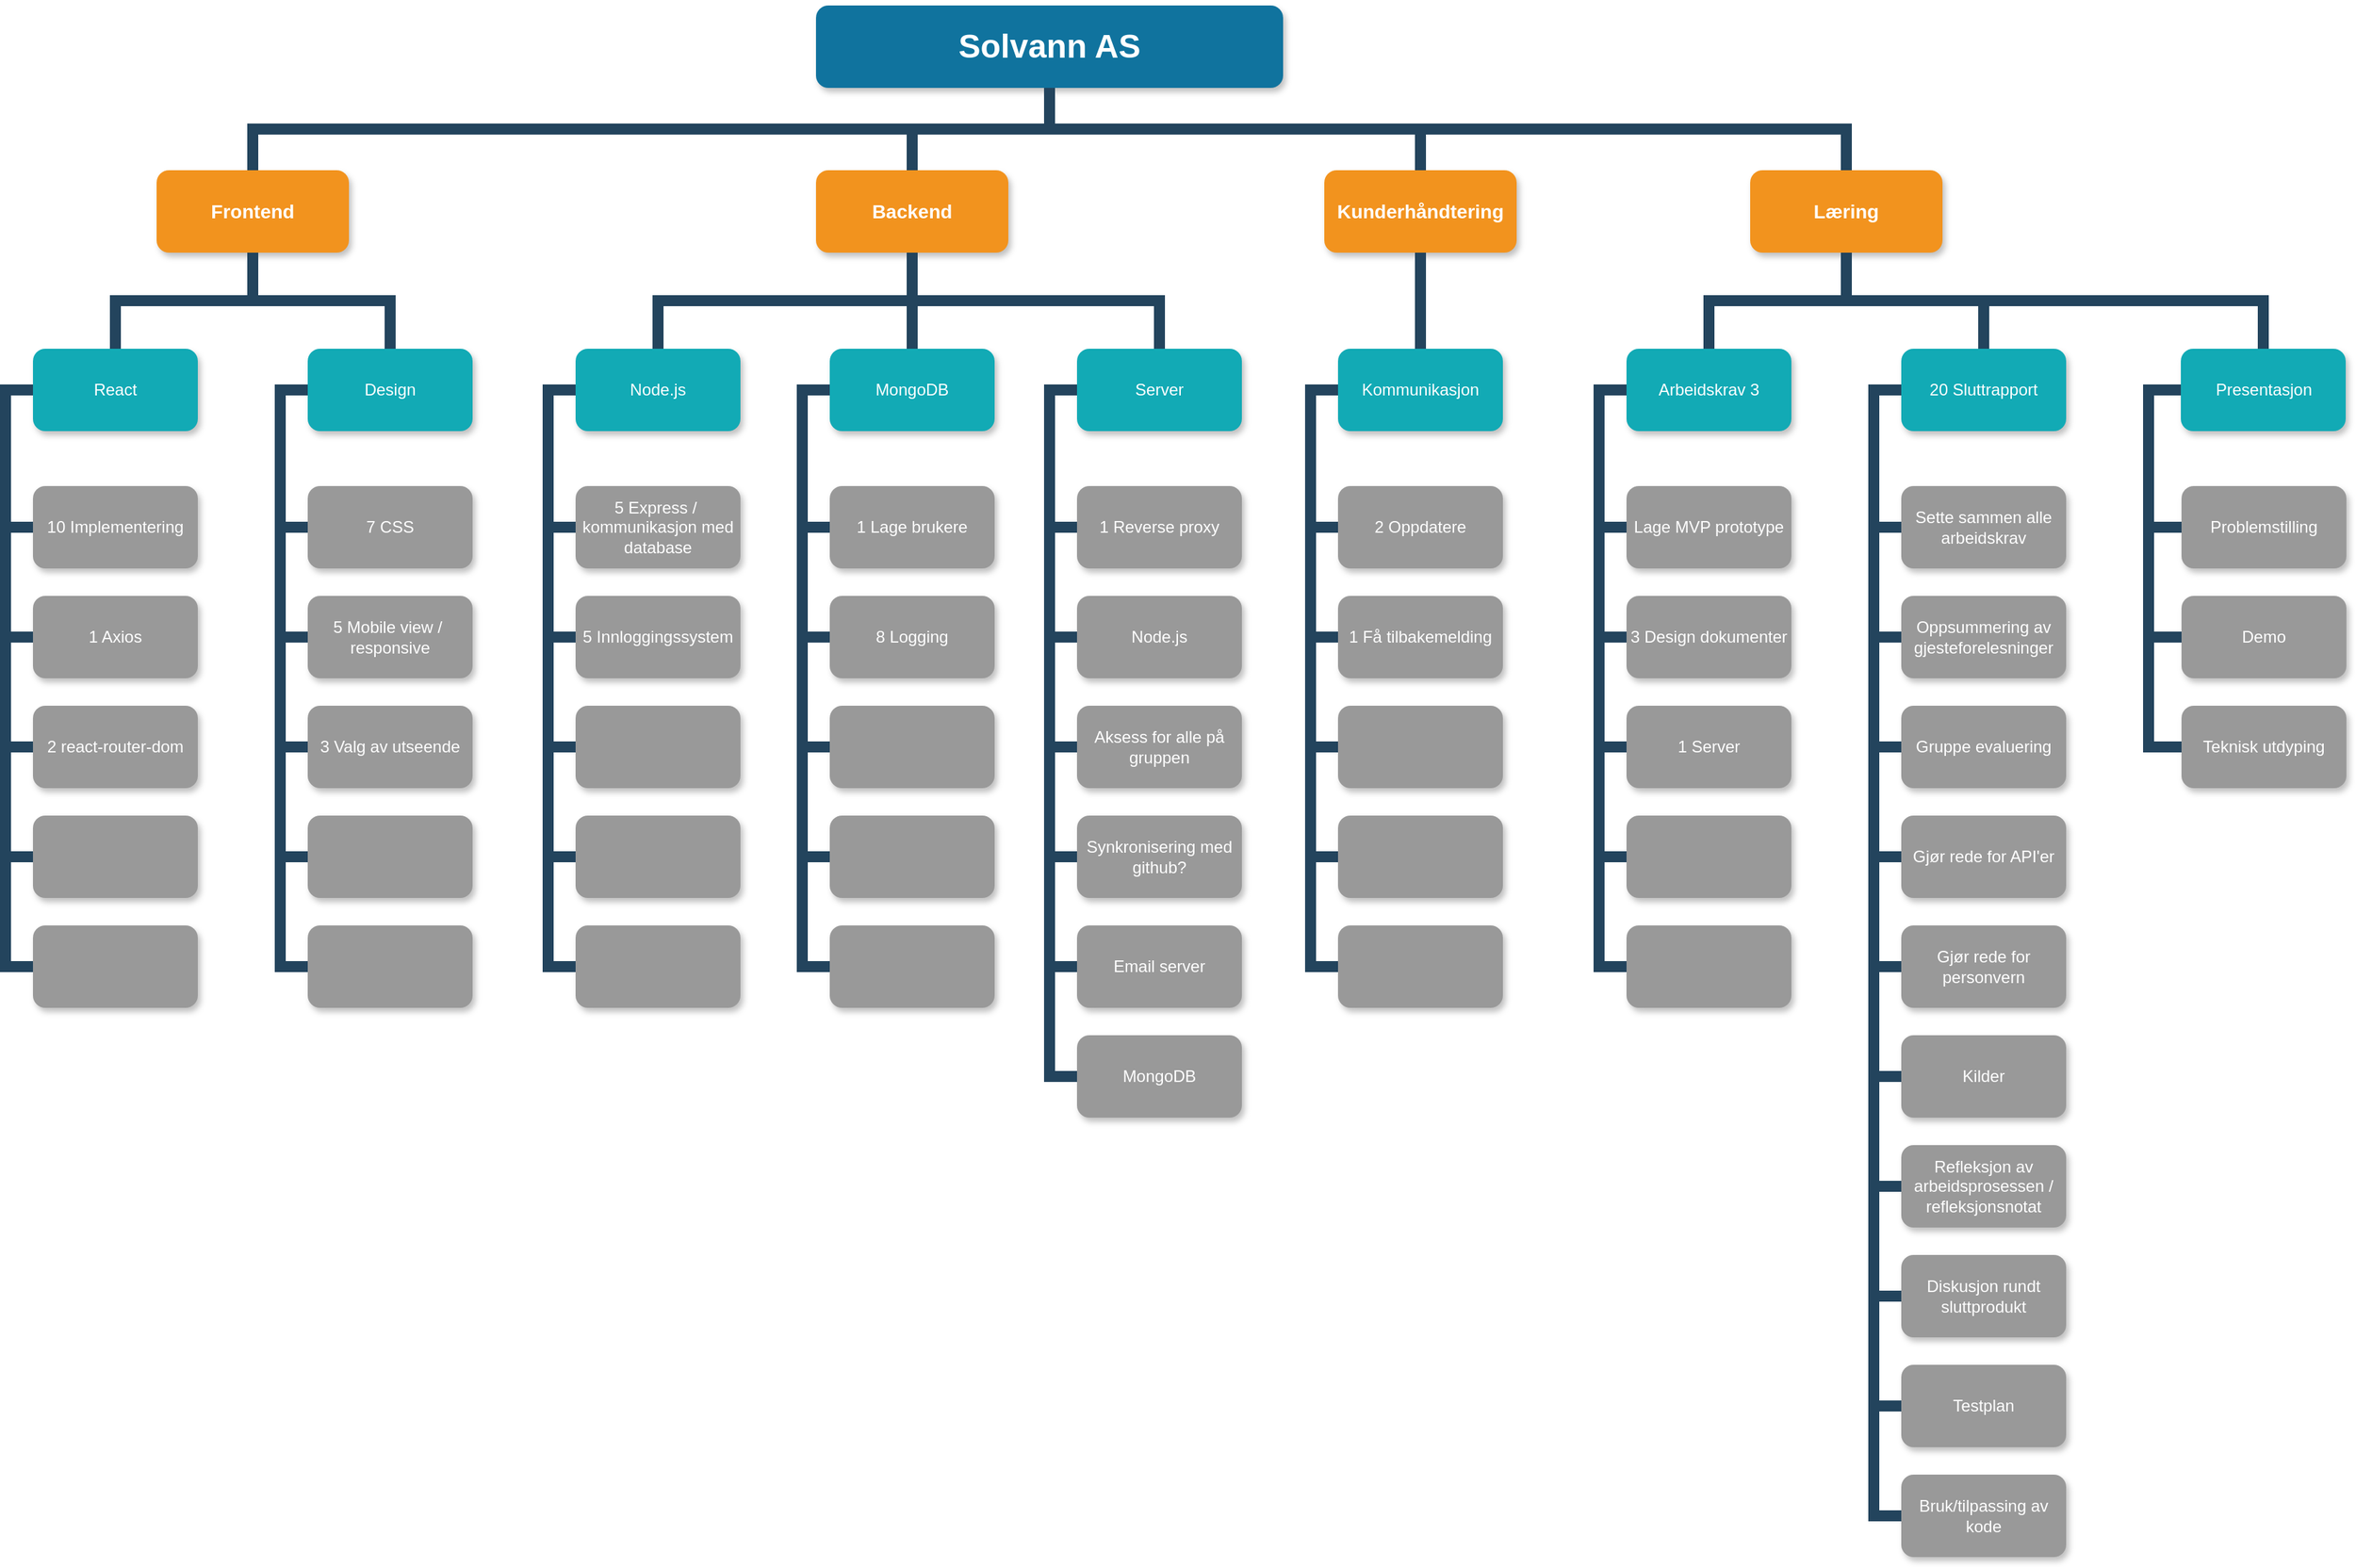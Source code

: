 <mxfile version="20.5.3" type="github">
  <diagram name="Page-1" id="64c3da0e-402f-94eb-ee01-a36477274f13">
    <mxGraphModel dx="1512" dy="817" grid="1" gridSize="10" guides="1" tooltips="1" connect="1" arrows="1" fold="1" page="1" pageScale="1" pageWidth="1169" pageHeight="826" background="none" math="0" shadow="0">
      <root>
        <mxCell id="0" />
        <mxCell id="1" parent="0" />
        <mxCell id="2" value="Solvann AS" style="whiteSpace=wrap;rounded=1;shadow=1;fillColor=#10739E;strokeColor=none;fontColor=#FFFFFF;fontStyle=1;fontSize=24" parent="1" vertex="1">
          <mxGeometry x="640" y="50" width="340" height="60" as="geometry" />
        </mxCell>
        <mxCell id="3" value="Frontend" style="whiteSpace=wrap;rounded=1;fillColor=#F2931E;strokeColor=none;shadow=1;fontColor=#FFFFFF;fontStyle=1;fontSize=14" parent="1" vertex="1">
          <mxGeometry x="160" y="170.0" width="140" height="60" as="geometry" />
        </mxCell>
        <mxCell id="4" value="Backend" style="whiteSpace=wrap;rounded=1;fillColor=#F2931E;strokeColor=none;shadow=1;fontColor=#FFFFFF;fontStyle=1;fontSize=14" parent="1" vertex="1">
          <mxGeometry x="640" y="170.0" width="140" height="60" as="geometry" />
        </mxCell>
        <mxCell id="6" value="Kunderhåndtering" style="whiteSpace=wrap;rounded=1;fillColor=#F2931E;strokeColor=none;shadow=1;fontColor=#FFFFFF;fontStyle=1;fontSize=14" parent="1" vertex="1">
          <mxGeometry x="1010" y="170.0" width="140" height="60" as="geometry" />
        </mxCell>
        <mxCell id="7" value="Læring" style="whiteSpace=wrap;rounded=1;fillColor=#F2931E;strokeColor=none;shadow=1;fontColor=#FFFFFF;fontStyle=1;fontSize=14" parent="1" vertex="1">
          <mxGeometry x="1320" y="170.0" width="140" height="60" as="geometry" />
        </mxCell>
        <mxCell id="10" value="React" style="whiteSpace=wrap;rounded=1;fillColor=#12AAB5;strokeColor=none;shadow=1;fontColor=#FFFFFF;" parent="1" vertex="1">
          <mxGeometry x="70" y="300.0" width="120" height="60" as="geometry" />
        </mxCell>
        <mxCell id="12" value="Design" style="whiteSpace=wrap;rounded=1;fillColor=#12AAB5;strokeColor=none;shadow=1;fontColor=#FFFFFF;" parent="1" vertex="1">
          <mxGeometry x="270" y="300.0" width="120" height="60" as="geometry" />
        </mxCell>
        <mxCell id="23" value="10 Implementering" style="whiteSpace=wrap;rounded=1;fillColor=#999999;strokeColor=none;shadow=1;fontColor=#FFFFFF;fontStyle=0" parent="1" vertex="1">
          <mxGeometry x="70.0" y="400.0" width="120" height="60" as="geometry" />
        </mxCell>
        <mxCell id="24" value="1 Axios" style="whiteSpace=wrap;rounded=1;fillColor=#999999;strokeColor=none;shadow=1;fontColor=#FFFFFF;fontStyle=0" parent="1" vertex="1">
          <mxGeometry x="70.0" y="480.0" width="120" height="60" as="geometry" />
        </mxCell>
        <mxCell id="25" value="2 react-router-dom" style="whiteSpace=wrap;rounded=1;fillColor=#999999;strokeColor=none;shadow=1;fontColor=#FFFFFF;fontStyle=0" parent="1" vertex="1">
          <mxGeometry x="70.0" y="560.0" width="120" height="60" as="geometry" />
        </mxCell>
        <mxCell id="26" value="" style="whiteSpace=wrap;rounded=1;fillColor=#999999;strokeColor=none;shadow=1;fontColor=#FFFFFF;fontStyle=0" parent="1" vertex="1">
          <mxGeometry x="70.0" y="640.0" width="120" height="60" as="geometry" />
        </mxCell>
        <mxCell id="27" value="" style="whiteSpace=wrap;rounded=1;fillColor=#999999;strokeColor=none;shadow=1;fontColor=#FFFFFF;fontStyle=0" parent="1" vertex="1">
          <mxGeometry x="70.0" y="720.0" width="120" height="60" as="geometry" />
        </mxCell>
        <mxCell id="38" value="7 CSS" style="whiteSpace=wrap;rounded=1;fillColor=#999999;strokeColor=none;shadow=1;fontColor=#FFFFFF;fontStyle=0" parent="1" vertex="1">
          <mxGeometry x="270.0" y="400.0" width="120" height="60" as="geometry" />
        </mxCell>
        <mxCell id="39" value="5 Mobile view / &#xa;responsive" style="whiteSpace=wrap;rounded=1;fillColor=#999999;strokeColor=none;shadow=1;fontColor=#FFFFFF;fontStyle=0" parent="1" vertex="1">
          <mxGeometry x="270.0" y="480.0" width="120" height="60" as="geometry" />
        </mxCell>
        <mxCell id="40" value="3 Valg av utseende" style="whiteSpace=wrap;rounded=1;fillColor=#999999;strokeColor=none;shadow=1;fontColor=#FFFFFF;fontStyle=0" parent="1" vertex="1">
          <mxGeometry x="270.0" y="560.0" width="120" height="60" as="geometry" />
        </mxCell>
        <mxCell id="41" value="" style="whiteSpace=wrap;rounded=1;fillColor=#999999;strokeColor=none;shadow=1;fontColor=#FFFFFF;fontStyle=0" parent="1" vertex="1">
          <mxGeometry x="270.0" y="640.0" width="120" height="60" as="geometry" />
        </mxCell>
        <mxCell id="42" value="" style="whiteSpace=wrap;rounded=1;fillColor=#999999;strokeColor=none;shadow=1;fontColor=#FFFFFF;fontStyle=0" parent="1" vertex="1">
          <mxGeometry x="270" y="720.0" width="120" height="60" as="geometry" />
        </mxCell>
        <mxCell id="44" value="Node.js" style="whiteSpace=wrap;rounded=1;fillColor=#12AAB5;strokeColor=none;shadow=1;fontColor=#FFFFFF;" parent="1" vertex="1">
          <mxGeometry x="465.0" y="300.0" width="120" height="60" as="geometry" />
        </mxCell>
        <mxCell id="50" value="5 Express / &#xa;kommunikasjon med&#xa;database" style="whiteSpace=wrap;rounded=1;fillColor=#999999;strokeColor=none;shadow=1;fontColor=#FFFFFF;fontStyle=0" parent="1" vertex="1">
          <mxGeometry x="465.0" y="400.0" width="120" height="60" as="geometry" />
        </mxCell>
        <mxCell id="51" value="5 Innloggingssystem" style="whiteSpace=wrap;rounded=1;fillColor=#999999;strokeColor=none;shadow=1;fontColor=#FFFFFF;fontStyle=0" parent="1" vertex="1">
          <mxGeometry x="465.0" y="480.0" width="120" height="60" as="geometry" />
        </mxCell>
        <mxCell id="52" value="" style="whiteSpace=wrap;rounded=1;fillColor=#999999;strokeColor=none;shadow=1;fontColor=#FFFFFF;fontStyle=0" parent="1" vertex="1">
          <mxGeometry x="465.0" y="560.0" width="120" height="60" as="geometry" />
        </mxCell>
        <mxCell id="53" value="" style="whiteSpace=wrap;rounded=1;fillColor=#999999;strokeColor=none;shadow=1;fontColor=#FFFFFF;fontStyle=0" parent="1" vertex="1">
          <mxGeometry x="465.0" y="640.0" width="120" height="60" as="geometry" />
        </mxCell>
        <mxCell id="54" value="" style="whiteSpace=wrap;rounded=1;fillColor=#999999;strokeColor=none;shadow=1;fontColor=#FFFFFF;fontStyle=0" parent="1" vertex="1">
          <mxGeometry x="465.0" y="720.0" width="120" height="60" as="geometry" />
        </mxCell>
        <mxCell id="103" value="" style="edgeStyle=elbowEdgeStyle;elbow=vertical;rounded=0;fontColor=#000000;endArrow=none;endFill=0;strokeWidth=8;strokeColor=#23445D;" parent="1" source="3" target="10" edge="1">
          <mxGeometry width="100" height="100" relative="1" as="geometry">
            <mxPoint x="20" y="290" as="sourcePoint" />
            <mxPoint x="120" y="190" as="targetPoint" />
          </mxGeometry>
        </mxCell>
        <mxCell id="104" value="" style="edgeStyle=elbowEdgeStyle;elbow=vertical;rounded=0;fontColor=#000000;endArrow=none;endFill=0;strokeWidth=8;strokeColor=#23445D;" parent="1" source="3" target="12" edge="1">
          <mxGeometry width="100" height="100" relative="1" as="geometry">
            <mxPoint x="360" y="290" as="sourcePoint" />
            <mxPoint x="460" y="190" as="targetPoint" />
          </mxGeometry>
        </mxCell>
        <mxCell id="105" value="" style="edgeStyle=elbowEdgeStyle;elbow=horizontal;rounded=0;fontColor=#000000;endArrow=none;endFill=0;strokeWidth=8;strokeColor=#23445D;" parent="1" source="10" target="23" edge="1">
          <mxGeometry width="100" height="100" relative="1" as="geometry">
            <mxPoint x="10" y="480" as="sourcePoint" />
            <mxPoint x="110" y="380" as="targetPoint" />
            <Array as="points">
              <mxPoint x="50" y="380" />
            </Array>
          </mxGeometry>
        </mxCell>
        <mxCell id="106" value="" style="edgeStyle=elbowEdgeStyle;elbow=horizontal;rounded=0;fontColor=#000000;endArrow=none;endFill=0;strokeWidth=8;strokeColor=#23445D;" parent="1" source="10" target="24" edge="1">
          <mxGeometry width="100" height="100" relative="1" as="geometry">
            <mxPoint x="80" y="340" as="sourcePoint" />
            <mxPoint x="80" y="440" as="targetPoint" />
            <Array as="points">
              <mxPoint x="50" y="400" />
            </Array>
          </mxGeometry>
        </mxCell>
        <mxCell id="107" value="" style="edgeStyle=elbowEdgeStyle;elbow=horizontal;rounded=0;fontColor=#000000;endArrow=none;endFill=0;strokeWidth=8;strokeColor=#23445D;" parent="1" source="10" target="27" edge="1">
          <mxGeometry width="100" height="100" relative="1" as="geometry">
            <mxPoint x="80" y="340" as="sourcePoint" />
            <mxPoint x="80" y="440" as="targetPoint" />
            <Array as="points">
              <mxPoint x="50" y="540" />
            </Array>
          </mxGeometry>
        </mxCell>
        <mxCell id="109" value="" style="edgeStyle=elbowEdgeStyle;elbow=horizontal;rounded=0;fontColor=#000000;endArrow=none;endFill=0;strokeWidth=8;strokeColor=#23445D;" parent="1" source="10" target="26" edge="1">
          <mxGeometry width="100" height="100" relative="1" as="geometry">
            <mxPoint x="100" y="360" as="sourcePoint" />
            <mxPoint x="100" y="460" as="targetPoint" />
            <Array as="points">
              <mxPoint x="50" y="410" />
            </Array>
          </mxGeometry>
        </mxCell>
        <mxCell id="110" value="" style="edgeStyle=elbowEdgeStyle;elbow=horizontal;rounded=0;fontColor=#000000;endArrow=none;endFill=0;strokeWidth=8;strokeColor=#23445D;" parent="1" source="10" target="25" edge="1">
          <mxGeometry width="100" height="100" relative="1" as="geometry">
            <mxPoint x="110" y="370" as="sourcePoint" />
            <mxPoint x="110" y="470" as="targetPoint" />
            <Array as="points">
              <mxPoint x="50" y="430" />
            </Array>
          </mxGeometry>
        </mxCell>
        <mxCell id="111" value="" style="edgeStyle=elbowEdgeStyle;elbow=horizontal;rounded=0;fontColor=#000000;endArrow=none;endFill=0;strokeWidth=8;strokeColor=#23445D;" parent="1" target="38" edge="1">
          <mxGeometry width="100" height="100" relative="1" as="geometry">
            <mxPoint x="260" y="330.0" as="sourcePoint" />
            <mxPoint x="260" y="430.0" as="targetPoint" />
            <Array as="points">
              <mxPoint x="250" y="380" />
            </Array>
          </mxGeometry>
        </mxCell>
        <mxCell id="112" value="" style="edgeStyle=elbowEdgeStyle;elbow=horizontal;rounded=0;fontColor=#000000;endArrow=none;endFill=0;strokeWidth=8;strokeColor=#23445D;" parent="1" source="12" target="39" edge="1">
          <mxGeometry width="100" height="100" relative="1" as="geometry">
            <mxPoint x="260" y="330.0" as="sourcePoint" />
            <mxPoint x="260" y="510.0" as="targetPoint" />
            <Array as="points">
              <mxPoint x="250" y="420" />
            </Array>
          </mxGeometry>
        </mxCell>
        <mxCell id="113" value="" style="edgeStyle=elbowEdgeStyle;elbow=horizontal;rounded=0;fontColor=#000000;endArrow=none;endFill=0;strokeWidth=8;strokeColor=#23445D;" parent="1" source="12" target="42" edge="1">
          <mxGeometry width="100" height="100" relative="1" as="geometry">
            <mxPoint x="260" y="330.0" as="sourcePoint" />
            <mxPoint x="260.0" y="750.0" as="targetPoint" />
            <Array as="points">
              <mxPoint x="250" y="540" />
            </Array>
          </mxGeometry>
        </mxCell>
        <mxCell id="114" value="" style="edgeStyle=elbowEdgeStyle;elbow=horizontal;rounded=0;fontColor=#000000;endArrow=none;endFill=0;strokeWidth=8;strokeColor=#23445D;" parent="1" source="12" target="41" edge="1">
          <mxGeometry width="100" height="100" relative="1" as="geometry">
            <mxPoint x="260" y="330.0" as="sourcePoint" />
            <mxPoint x="260.0" y="670.0" as="targetPoint" />
            <Array as="points">
              <mxPoint x="250" y="500" />
            </Array>
          </mxGeometry>
        </mxCell>
        <mxCell id="115" value="" style="edgeStyle=elbowEdgeStyle;elbow=horizontal;rounded=0;fontColor=#000000;endArrow=none;endFill=0;strokeWidth=8;strokeColor=#23445D;" parent="1" source="12" target="40" edge="1">
          <mxGeometry width="100" height="100" relative="1" as="geometry">
            <mxPoint x="260" y="330.0" as="sourcePoint" />
            <mxPoint x="260" y="590.0" as="targetPoint" />
            <Array as="points">
              <mxPoint x="250" y="460" />
            </Array>
          </mxGeometry>
        </mxCell>
        <mxCell id="117" value="" style="edgeStyle=elbowEdgeStyle;elbow=vertical;rounded=0;fontColor=#000000;endArrow=none;endFill=0;strokeWidth=8;strokeColor=#23445D;" parent="1" source="4" target="44" edge="1">
          <mxGeometry width="100" height="100" relative="1" as="geometry">
            <mxPoint x="240" y="240.0" as="sourcePoint" />
            <mxPoint x="340" y="310" as="targetPoint" />
          </mxGeometry>
        </mxCell>
        <mxCell id="123" value="" style="edgeStyle=elbowEdgeStyle;elbow=horizontal;rounded=0;fontColor=#000000;endArrow=none;endFill=0;strokeWidth=8;strokeColor=#23445D;" parent="1" source="44" target="50" edge="1">
          <mxGeometry width="100" height="100" relative="1" as="geometry">
            <mxPoint x="435" y="330.0" as="sourcePoint" />
            <mxPoint x="445.0" y="430" as="targetPoint" />
            <Array as="points">
              <mxPoint x="445" y="380" />
            </Array>
          </mxGeometry>
        </mxCell>
        <mxCell id="124" value="" style="edgeStyle=elbowEdgeStyle;elbow=horizontal;rounded=0;fontColor=#000000;endArrow=none;endFill=0;strokeWidth=8;strokeColor=#23445D;" parent="1" source="44" target="51" edge="1">
          <mxGeometry width="100" height="100" relative="1" as="geometry">
            <mxPoint x="445" y="330" as="sourcePoint" />
            <mxPoint x="445.0" y="510" as="targetPoint" />
            <Array as="points">
              <mxPoint x="445" y="420" />
            </Array>
          </mxGeometry>
        </mxCell>
        <mxCell id="125" value="" style="edgeStyle=elbowEdgeStyle;elbow=horizontal;rounded=0;fontColor=#000000;endArrow=none;endFill=0;strokeWidth=8;strokeColor=#23445D;" parent="1" source="44" target="54" edge="1">
          <mxGeometry width="100" height="100" relative="1" as="geometry">
            <mxPoint x="445" y="330" as="sourcePoint" />
            <mxPoint x="445" y="750" as="targetPoint" />
            <Array as="points">
              <mxPoint x="445" y="540" />
            </Array>
          </mxGeometry>
        </mxCell>
        <mxCell id="126" value="" style="edgeStyle=elbowEdgeStyle;elbow=horizontal;rounded=0;fontColor=#000000;endArrow=none;endFill=0;strokeWidth=8;strokeColor=#23445D;" parent="1" source="44" target="53" edge="1">
          <mxGeometry width="100" height="100" relative="1" as="geometry">
            <mxPoint x="445" y="330" as="sourcePoint" />
            <mxPoint x="445" y="670" as="targetPoint" />
            <Array as="points">
              <mxPoint x="445" y="500" />
            </Array>
          </mxGeometry>
        </mxCell>
        <mxCell id="127" value="" style="edgeStyle=elbowEdgeStyle;elbow=horizontal;rounded=0;fontColor=#000000;endArrow=none;endFill=0;strokeWidth=8;strokeColor=#23445D;" parent="1" source="44" target="52" edge="1">
          <mxGeometry width="100" height="100" relative="1" as="geometry">
            <mxPoint x="445" y="330" as="sourcePoint" />
            <mxPoint x="445.0" y="590" as="targetPoint" />
            <Array as="points">
              <mxPoint x="445" y="470" />
            </Array>
          </mxGeometry>
        </mxCell>
        <mxCell id="133" value="MongoDB" style="whiteSpace=wrap;rounded=1;fillColor=#12AAB5;strokeColor=none;shadow=1;fontColor=#FFFFFF;" parent="1" vertex="1">
          <mxGeometry x="650.0" y="300.0" width="120" height="60" as="geometry" />
        </mxCell>
        <mxCell id="134" value="Kommunikasjon" style="whiteSpace=wrap;rounded=1;fillColor=#12AAB5;strokeColor=none;shadow=1;fontColor=#FFFFFF;" parent="1" vertex="1">
          <mxGeometry x="1020.0" y="300.0" width="120" height="60" as="geometry" />
        </mxCell>
        <mxCell id="135" value="1 Lage brukere" style="whiteSpace=wrap;rounded=1;fillColor=#999999;strokeColor=none;shadow=1;fontColor=#FFFFFF;fontStyle=0" parent="1" vertex="1">
          <mxGeometry x="650.0" y="400.0" width="120" height="60" as="geometry" />
        </mxCell>
        <mxCell id="136" value="8 Logging" style="whiteSpace=wrap;rounded=1;fillColor=#999999;strokeColor=none;shadow=1;fontColor=#FFFFFF;fontStyle=0" parent="1" vertex="1">
          <mxGeometry x="650.0" y="480.0" width="120" height="60" as="geometry" />
        </mxCell>
        <mxCell id="137" value="" style="whiteSpace=wrap;rounded=1;fillColor=#999999;strokeColor=none;shadow=1;fontColor=#FFFFFF;fontStyle=0" parent="1" vertex="1">
          <mxGeometry x="650.0" y="560.0" width="120" height="60" as="geometry" />
        </mxCell>
        <mxCell id="138" value="" style="whiteSpace=wrap;rounded=1;fillColor=#999999;strokeColor=none;shadow=1;fontColor=#FFFFFF;fontStyle=0" parent="1" vertex="1">
          <mxGeometry x="650" y="640.0" width="120" height="60" as="geometry" />
        </mxCell>
        <mxCell id="139" value="" style="whiteSpace=wrap;rounded=1;fillColor=#999999;strokeColor=none;shadow=1;fontColor=#FFFFFF;fontStyle=0" parent="1" vertex="1">
          <mxGeometry x="650.0" y="720.0" width="120" height="60" as="geometry" />
        </mxCell>
        <mxCell id="140" value="2 Oppdatere" style="whiteSpace=wrap;rounded=1;fillColor=#999999;strokeColor=none;shadow=1;fontColor=#FFFFFF;fontStyle=0" parent="1" vertex="1">
          <mxGeometry x="1020.0" y="400.0" width="120" height="60" as="geometry" />
        </mxCell>
        <mxCell id="141" value="1 Få tilbakemelding" style="whiteSpace=wrap;rounded=1;fillColor=#999999;strokeColor=none;shadow=1;fontColor=#FFFFFF;fontStyle=0" parent="1" vertex="1">
          <mxGeometry x="1020.0" y="480.0" width="120" height="60" as="geometry" />
        </mxCell>
        <mxCell id="142" value="" style="whiteSpace=wrap;rounded=1;fillColor=#999999;strokeColor=none;shadow=1;fontColor=#FFFFFF;fontStyle=0" parent="1" vertex="1">
          <mxGeometry x="1020.0" y="560.0" width="120" height="60" as="geometry" />
        </mxCell>
        <mxCell id="143" value="" style="whiteSpace=wrap;rounded=1;fillColor=#999999;strokeColor=none;shadow=1;fontColor=#FFFFFF;fontStyle=0" parent="1" vertex="1">
          <mxGeometry x="1020.0" y="640.0" width="120" height="60" as="geometry" />
        </mxCell>
        <mxCell id="144" value="" style="whiteSpace=wrap;rounded=1;fillColor=#999999;strokeColor=none;shadow=1;fontColor=#FFFFFF;fontStyle=0" parent="1" vertex="1">
          <mxGeometry x="1020.0" y="720.0" width="120" height="60" as="geometry" />
        </mxCell>
        <mxCell id="145" value="" style="edgeStyle=elbowEdgeStyle;elbow=horizontal;rounded=0;fontColor=#000000;endArrow=none;endFill=0;strokeWidth=8;strokeColor=#23445D;" parent="1" source="133" target="135" edge="1">
          <mxGeometry width="100" height="100" relative="1" as="geometry">
            <mxPoint x="630" y="330.0" as="sourcePoint" />
            <mxPoint x="640.0" y="430" as="targetPoint" />
            <Array as="points">
              <mxPoint x="630" y="380" />
            </Array>
          </mxGeometry>
        </mxCell>
        <mxCell id="146" value="" style="edgeStyle=elbowEdgeStyle;elbow=horizontal;rounded=0;fontColor=#000000;endArrow=none;endFill=0;strokeWidth=8;strokeColor=#23445D;" parent="1" source="133" target="136" edge="1">
          <mxGeometry width="100" height="100" relative="1" as="geometry">
            <mxPoint x="640" y="330" as="sourcePoint" />
            <mxPoint x="640.0" y="510" as="targetPoint" />
            <Array as="points">
              <mxPoint x="630" y="420" />
            </Array>
          </mxGeometry>
        </mxCell>
        <mxCell id="147" value="" style="edgeStyle=elbowEdgeStyle;elbow=horizontal;rounded=0;fontColor=#000000;endArrow=none;endFill=0;strokeWidth=8;strokeColor=#23445D;" parent="1" source="133" target="139" edge="1">
          <mxGeometry width="100" height="100" relative="1" as="geometry">
            <mxPoint x="640" y="330" as="sourcePoint" />
            <mxPoint x="640" y="750" as="targetPoint" />
            <Array as="points">
              <mxPoint x="630" y="550" />
            </Array>
          </mxGeometry>
        </mxCell>
        <mxCell id="148" value="" style="edgeStyle=elbowEdgeStyle;elbow=horizontal;rounded=0;fontColor=#000000;endArrow=none;endFill=0;strokeWidth=8;strokeColor=#23445D;" parent="1" source="133" target="138" edge="1">
          <mxGeometry width="100" height="100" relative="1" as="geometry">
            <mxPoint x="640" y="330" as="sourcePoint" />
            <mxPoint x="640" y="670" as="targetPoint" />
            <Array as="points">
              <mxPoint x="630" y="500" />
            </Array>
          </mxGeometry>
        </mxCell>
        <mxCell id="149" value="" style="edgeStyle=elbowEdgeStyle;elbow=horizontal;rounded=0;fontColor=#000000;endArrow=none;endFill=0;strokeWidth=8;strokeColor=#23445D;" parent="1" source="133" target="137" edge="1">
          <mxGeometry width="100" height="100" relative="1" as="geometry">
            <mxPoint x="640" y="330" as="sourcePoint" />
            <mxPoint x="640.0" y="590" as="targetPoint" />
            <Array as="points">
              <mxPoint x="630" y="470" />
            </Array>
          </mxGeometry>
        </mxCell>
        <mxCell id="150" value="" style="edgeStyle=elbowEdgeStyle;elbow=horizontal;rounded=0;fontColor=#000000;endArrow=none;endFill=0;strokeWidth=8;strokeColor=#23445D;" parent="1" source="134" target="140" edge="1">
          <mxGeometry width="100" height="100" relative="1" as="geometry">
            <mxPoint x="990" y="330.0" as="sourcePoint" />
            <mxPoint x="1000.0" y="430" as="targetPoint" />
            <Array as="points">
              <mxPoint x="1000" y="380" />
            </Array>
          </mxGeometry>
        </mxCell>
        <mxCell id="151" value="" style="edgeStyle=elbowEdgeStyle;elbow=horizontal;rounded=0;fontColor=#000000;endArrow=none;endFill=0;strokeWidth=8;strokeColor=#23445D;" parent="1" source="134" target="141" edge="1">
          <mxGeometry width="100" height="100" relative="1" as="geometry">
            <mxPoint x="1000" y="330" as="sourcePoint" />
            <mxPoint x="1000.0" y="510" as="targetPoint" />
            <Array as="points">
              <mxPoint x="1000" y="420" />
            </Array>
          </mxGeometry>
        </mxCell>
        <mxCell id="152" value="" style="edgeStyle=elbowEdgeStyle;elbow=horizontal;rounded=0;fontColor=#000000;endArrow=none;endFill=0;strokeWidth=8;strokeColor=#23445D;" parent="1" source="134" target="144" edge="1">
          <mxGeometry width="100" height="100" relative="1" as="geometry">
            <mxPoint x="1000" y="330" as="sourcePoint" />
            <mxPoint x="1000" y="750" as="targetPoint" />
            <Array as="points">
              <mxPoint x="1000" y="540" />
            </Array>
          </mxGeometry>
        </mxCell>
        <mxCell id="153" value="" style="edgeStyle=elbowEdgeStyle;elbow=horizontal;rounded=0;fontColor=#000000;endArrow=none;endFill=0;strokeWidth=8;strokeColor=#23445D;" parent="1" source="134" target="143" edge="1">
          <mxGeometry width="100" height="100" relative="1" as="geometry">
            <mxPoint x="1000" y="330" as="sourcePoint" />
            <mxPoint x="1000" y="670" as="targetPoint" />
            <Array as="points">
              <mxPoint x="1000" y="500" />
            </Array>
          </mxGeometry>
        </mxCell>
        <mxCell id="154" value="" style="edgeStyle=elbowEdgeStyle;elbow=horizontal;rounded=0;fontColor=#000000;endArrow=none;endFill=0;strokeWidth=8;strokeColor=#23445D;" parent="1" source="134" target="142" edge="1">
          <mxGeometry width="100" height="100" relative="1" as="geometry">
            <mxPoint x="1000" y="330" as="sourcePoint" />
            <mxPoint x="1000.0" y="590" as="targetPoint" />
            <Array as="points">
              <mxPoint x="1000" y="470" />
            </Array>
          </mxGeometry>
        </mxCell>
        <mxCell id="155" value="Arbeidskrav 3" style="whiteSpace=wrap;rounded=1;fillColor=#12AAB5;strokeColor=none;shadow=1;fontColor=#FFFFFF;" parent="1" vertex="1">
          <mxGeometry x="1230.0" y="300.0" width="120" height="60" as="geometry" />
        </mxCell>
        <mxCell id="156" value="20 Sluttrapport" style="whiteSpace=wrap;rounded=1;fillColor=#12AAB5;strokeColor=none;shadow=1;fontColor=#FFFFFF;" parent="1" vertex="1">
          <mxGeometry x="1430.0" y="300.0" width="120" height="60" as="geometry" />
        </mxCell>
        <mxCell id="157" value="Lage MVP prototype" style="whiteSpace=wrap;rounded=1;fillColor=#999999;strokeColor=none;shadow=1;fontColor=#FFFFFF;fontStyle=0" parent="1" vertex="1">
          <mxGeometry x="1230.0" y="400.0" width="120" height="60" as="geometry" />
        </mxCell>
        <mxCell id="158" value="3 Design dokumenter" style="whiteSpace=wrap;rounded=1;fillColor=#999999;strokeColor=none;shadow=1;fontColor=#FFFFFF;fontStyle=0" parent="1" vertex="1">
          <mxGeometry x="1230" y="480.0" width="120" height="60" as="geometry" />
        </mxCell>
        <mxCell id="159" value="1 Server" style="whiteSpace=wrap;rounded=1;fillColor=#999999;strokeColor=none;shadow=1;fontColor=#FFFFFF;fontStyle=0" parent="1" vertex="1">
          <mxGeometry x="1230.0" y="560.0" width="120" height="60" as="geometry" />
        </mxCell>
        <mxCell id="160" value="" style="whiteSpace=wrap;rounded=1;fillColor=#999999;strokeColor=none;shadow=1;fontColor=#FFFFFF;fontStyle=0" parent="1" vertex="1">
          <mxGeometry x="1230" y="640.0" width="120" height="60" as="geometry" />
        </mxCell>
        <mxCell id="161" value="" style="whiteSpace=wrap;rounded=1;fillColor=#999999;strokeColor=none;shadow=1;fontColor=#FFFFFF;fontStyle=0" parent="1" vertex="1">
          <mxGeometry x="1230" y="720.0" width="120" height="60" as="geometry" />
        </mxCell>
        <mxCell id="162" value="Sette sammen alle&#xa;arbeidskrav" style="whiteSpace=wrap;rounded=1;fillColor=#999999;strokeColor=none;shadow=1;fontColor=#FFFFFF;fontStyle=0" parent="1" vertex="1">
          <mxGeometry x="1430.0" y="400.0" width="120" height="60" as="geometry" />
        </mxCell>
        <mxCell id="163" value="Oppsummering av&#xa;gjesteforelesninger" style="whiteSpace=wrap;rounded=1;fillColor=#999999;strokeColor=none;shadow=1;fontColor=#FFFFFF;fontStyle=0" parent="1" vertex="1">
          <mxGeometry x="1430.0" y="480.0" width="120" height="60" as="geometry" />
        </mxCell>
        <mxCell id="164" value="Gruppe evaluering" style="whiteSpace=wrap;rounded=1;fillColor=#999999;strokeColor=none;shadow=1;fontColor=#FFFFFF;fontStyle=0" parent="1" vertex="1">
          <mxGeometry x="1430.0" y="560.0" width="120" height="60" as="geometry" />
        </mxCell>
        <mxCell id="165" value="Gjør rede for API&#39;er" style="whiteSpace=wrap;rounded=1;fillColor=#999999;strokeColor=none;shadow=1;fontColor=#FFFFFF;fontStyle=0" parent="1" vertex="1">
          <mxGeometry x="1430.0" y="640.0" width="120" height="60" as="geometry" />
        </mxCell>
        <mxCell id="166" value="Gjør rede for personvern" style="whiteSpace=wrap;rounded=1;fillColor=#999999;strokeColor=none;shadow=1;fontColor=#FFFFFF;fontStyle=0" parent="1" vertex="1">
          <mxGeometry x="1430.0" y="720.0" width="120" height="60" as="geometry" />
        </mxCell>
        <mxCell id="167" value="" style="edgeStyle=elbowEdgeStyle;elbow=horizontal;rounded=0;fontColor=#000000;endArrow=none;endFill=0;strokeWidth=8;strokeColor=#23445D;" parent="1" source="155" target="157" edge="1">
          <mxGeometry width="100" height="100" relative="1" as="geometry">
            <mxPoint x="1210" y="330.0" as="sourcePoint" />
            <mxPoint x="1220.0" y="430.0" as="targetPoint" />
            <Array as="points">
              <mxPoint x="1210" y="380.0" />
            </Array>
          </mxGeometry>
        </mxCell>
        <mxCell id="168" value="" style="edgeStyle=elbowEdgeStyle;elbow=horizontal;rounded=0;fontColor=#000000;endArrow=none;endFill=0;strokeWidth=8;strokeColor=#23445D;" parent="1" source="155" target="158" edge="1">
          <mxGeometry width="100" height="100" relative="1" as="geometry">
            <mxPoint x="1220" y="330.0" as="sourcePoint" />
            <mxPoint x="1220.0" y="510.0" as="targetPoint" />
            <Array as="points">
              <mxPoint x="1210" y="420.0" />
            </Array>
          </mxGeometry>
        </mxCell>
        <mxCell id="169" value="" style="edgeStyle=elbowEdgeStyle;elbow=horizontal;rounded=0;fontColor=#000000;endArrow=none;endFill=0;strokeWidth=8;strokeColor=#23445D;" parent="1" source="155" target="161" edge="1">
          <mxGeometry width="100" height="100" relative="1" as="geometry">
            <mxPoint x="1220" y="330.0" as="sourcePoint" />
            <mxPoint x="1220" y="750.0" as="targetPoint" />
            <Array as="points">
              <mxPoint x="1210" y="550.0" />
            </Array>
          </mxGeometry>
        </mxCell>
        <mxCell id="170" value="" style="edgeStyle=elbowEdgeStyle;elbow=horizontal;rounded=0;fontColor=#000000;endArrow=none;endFill=0;strokeWidth=8;strokeColor=#23445D;" parent="1" source="155" target="160" edge="1">
          <mxGeometry width="100" height="100" relative="1" as="geometry">
            <mxPoint x="1220" y="330.0" as="sourcePoint" />
            <mxPoint x="1220" y="670.0" as="targetPoint" />
            <Array as="points">
              <mxPoint x="1210" y="500.0" />
            </Array>
          </mxGeometry>
        </mxCell>
        <mxCell id="171" value="" style="edgeStyle=elbowEdgeStyle;elbow=horizontal;rounded=0;fontColor=#000000;endArrow=none;endFill=0;strokeWidth=8;strokeColor=#23445D;" parent="1" source="155" target="159" edge="1">
          <mxGeometry width="100" height="100" relative="1" as="geometry">
            <mxPoint x="1220" y="330.0" as="sourcePoint" />
            <mxPoint x="1220.0" y="590.0" as="targetPoint" />
            <Array as="points">
              <mxPoint x="1210" y="470.0" />
            </Array>
          </mxGeometry>
        </mxCell>
        <mxCell id="172" value="" style="edgeStyle=elbowEdgeStyle;elbow=horizontal;rounded=0;fontColor=#000000;endArrow=none;endFill=0;strokeWidth=8;strokeColor=#23445D;" parent="1" source="156" target="162" edge="1">
          <mxGeometry width="100" height="100" relative="1" as="geometry">
            <mxPoint x="1400" y="330.0" as="sourcePoint" />
            <mxPoint x="1410.0" y="430.0" as="targetPoint" />
            <Array as="points">
              <mxPoint x="1410" y="380.0" />
            </Array>
          </mxGeometry>
        </mxCell>
        <mxCell id="173" value="" style="edgeStyle=elbowEdgeStyle;elbow=horizontal;rounded=0;fontColor=#000000;endArrow=none;endFill=0;strokeWidth=8;strokeColor=#23445D;" parent="1" source="156" target="163" edge="1">
          <mxGeometry width="100" height="100" relative="1" as="geometry">
            <mxPoint x="1410" y="330.0" as="sourcePoint" />
            <mxPoint x="1410.0" y="510.0" as="targetPoint" />
            <Array as="points">
              <mxPoint x="1410" y="420.0" />
            </Array>
          </mxGeometry>
        </mxCell>
        <mxCell id="174" value="" style="edgeStyle=elbowEdgeStyle;elbow=horizontal;rounded=0;fontColor=#000000;endArrow=none;endFill=0;strokeWidth=8;strokeColor=#23445D;" parent="1" source="156" target="166" edge="1">
          <mxGeometry width="100" height="100" relative="1" as="geometry">
            <mxPoint x="1410" y="330.0" as="sourcePoint" />
            <mxPoint x="1410" y="750.0" as="targetPoint" />
            <Array as="points">
              <mxPoint x="1410" y="540.0" />
            </Array>
          </mxGeometry>
        </mxCell>
        <mxCell id="175" value="" style="edgeStyle=elbowEdgeStyle;elbow=horizontal;rounded=0;fontColor=#000000;endArrow=none;endFill=0;strokeWidth=8;strokeColor=#23445D;" parent="1" source="156" target="165" edge="1">
          <mxGeometry width="100" height="100" relative="1" as="geometry">
            <mxPoint x="1410" y="330.0" as="sourcePoint" />
            <mxPoint x="1410" y="670.0" as="targetPoint" />
            <Array as="points">
              <mxPoint x="1410" y="500.0" />
            </Array>
          </mxGeometry>
        </mxCell>
        <mxCell id="176" value="" style="edgeStyle=elbowEdgeStyle;elbow=horizontal;rounded=0;fontColor=#000000;endArrow=none;endFill=0;strokeWidth=8;strokeColor=#23445D;" parent="1" source="156" target="164" edge="1">
          <mxGeometry width="100" height="100" relative="1" as="geometry">
            <mxPoint x="1410" y="330.0" as="sourcePoint" />
            <mxPoint x="1410.0" y="590.0" as="targetPoint" />
            <Array as="points">
              <mxPoint x="1410" y="470.0" />
            </Array>
          </mxGeometry>
        </mxCell>
        <mxCell id="177" value="Server" style="whiteSpace=wrap;rounded=1;fillColor=#12AAB5;strokeColor=none;shadow=1;fontColor=#FFFFFF;" parent="1" vertex="1">
          <mxGeometry x="830.0" y="300.0" width="120" height="60" as="geometry" />
        </mxCell>
        <mxCell id="179" value="1 Reverse proxy" style="whiteSpace=wrap;rounded=1;fillColor=#999999;strokeColor=none;shadow=1;fontColor=#FFFFFF;fontStyle=0" parent="1" vertex="1">
          <mxGeometry x="830.0" y="400.0" width="120" height="60" as="geometry" />
        </mxCell>
        <mxCell id="180" value="Node.js" style="whiteSpace=wrap;rounded=1;fillColor=#999999;strokeColor=none;shadow=1;fontColor=#FFFFFF;fontStyle=0" parent="1" vertex="1">
          <mxGeometry x="830" y="480.0" width="120" height="60" as="geometry" />
        </mxCell>
        <mxCell id="181" value="Aksess for alle på&#xa;gruppen" style="whiteSpace=wrap;rounded=1;fillColor=#999999;strokeColor=none;shadow=1;fontColor=#FFFFFF;fontStyle=0" parent="1" vertex="1">
          <mxGeometry x="830.0" y="560.0" width="120" height="60" as="geometry" />
        </mxCell>
        <mxCell id="182" value="Synkronisering med&#xa;github?" style="whiteSpace=wrap;rounded=1;fillColor=#999999;strokeColor=none;shadow=1;fontColor=#FFFFFF;fontStyle=0" parent="1" vertex="1">
          <mxGeometry x="830" y="640.0" width="120" height="60" as="geometry" />
        </mxCell>
        <mxCell id="183" value="Email server" style="whiteSpace=wrap;rounded=1;fillColor=#999999;strokeColor=none;shadow=1;fontColor=#FFFFFF;fontStyle=0" parent="1" vertex="1">
          <mxGeometry x="830" y="720.0" width="120" height="60" as="geometry" />
        </mxCell>
        <mxCell id="189" value="" style="edgeStyle=elbowEdgeStyle;elbow=horizontal;rounded=0;fontColor=#000000;endArrow=none;endFill=0;strokeWidth=8;strokeColor=#23445D;" parent="1" source="177" target="179" edge="1">
          <mxGeometry width="100" height="100" relative="1" as="geometry">
            <mxPoint x="810" y="330.0" as="sourcePoint" />
            <mxPoint x="820.0" y="430.0" as="targetPoint" />
            <Array as="points">
              <mxPoint x="810" y="380.0" />
            </Array>
          </mxGeometry>
        </mxCell>
        <mxCell id="190" value="" style="edgeStyle=elbowEdgeStyle;elbow=horizontal;rounded=0;fontColor=#000000;endArrow=none;endFill=0;strokeWidth=8;strokeColor=#23445D;" parent="1" source="177" target="180" edge="1">
          <mxGeometry width="100" height="100" relative="1" as="geometry">
            <mxPoint x="820" y="330.0" as="sourcePoint" />
            <mxPoint x="820.0" y="510.0" as="targetPoint" />
            <Array as="points">
              <mxPoint x="810" y="420.0" />
            </Array>
          </mxGeometry>
        </mxCell>
        <mxCell id="191" value="" style="edgeStyle=elbowEdgeStyle;elbow=horizontal;rounded=0;fontColor=#000000;endArrow=none;endFill=0;strokeWidth=8;strokeColor=#23445D;" parent="1" source="177" target="183" edge="1">
          <mxGeometry width="100" height="100" relative="1" as="geometry">
            <mxPoint x="820" y="330.0" as="sourcePoint" />
            <mxPoint x="820" y="750.0" as="targetPoint" />
            <Array as="points">
              <mxPoint x="810" y="550.0" />
            </Array>
          </mxGeometry>
        </mxCell>
        <mxCell id="192" value="" style="edgeStyle=elbowEdgeStyle;elbow=horizontal;rounded=0;fontColor=#000000;endArrow=none;endFill=0;strokeWidth=8;strokeColor=#23445D;" parent="1" source="177" target="182" edge="1">
          <mxGeometry width="100" height="100" relative="1" as="geometry">
            <mxPoint x="820" y="330.0" as="sourcePoint" />
            <mxPoint x="820" y="670.0" as="targetPoint" />
            <Array as="points">
              <mxPoint x="810" y="500.0" />
            </Array>
          </mxGeometry>
        </mxCell>
        <mxCell id="193" value="" style="edgeStyle=elbowEdgeStyle;elbow=horizontal;rounded=0;fontColor=#000000;endArrow=none;endFill=0;strokeWidth=8;strokeColor=#23445D;" parent="1" source="177" target="181" edge="1">
          <mxGeometry width="100" height="100" relative="1" as="geometry">
            <mxPoint x="820" y="330.0" as="sourcePoint" />
            <mxPoint x="820.0" y="590.0" as="targetPoint" />
            <Array as="points">
              <mxPoint x="810" y="470.0" />
            </Array>
          </mxGeometry>
        </mxCell>
        <mxCell id="221" value="" style="edgeStyle=elbowEdgeStyle;elbow=vertical;rounded=0;fontColor=#000000;endArrow=none;endFill=0;strokeWidth=8;strokeColor=#23445D;" parent="1" source="4" target="133" edge="1">
          <mxGeometry width="100" height="100" relative="1" as="geometry">
            <mxPoint x="780" y="270" as="sourcePoint" />
            <mxPoint x="880" y="170" as="targetPoint" />
          </mxGeometry>
        </mxCell>
        <mxCell id="222" value="" style="edgeStyle=elbowEdgeStyle;elbow=vertical;rounded=0;fontColor=#000000;endArrow=none;endFill=0;strokeWidth=8;strokeColor=#23445D;" parent="1" source="6" target="134" edge="1">
          <mxGeometry width="100" height="100" relative="1" as="geometry">
            <mxPoint x="1040" y="280" as="sourcePoint" />
            <mxPoint x="1140" y="180" as="targetPoint" />
          </mxGeometry>
        </mxCell>
        <mxCell id="223" value="" style="edgeStyle=elbowEdgeStyle;elbow=vertical;rounded=0;fontColor=#000000;endArrow=none;endFill=0;strokeWidth=8;strokeColor=#23445D;" parent="1" source="7" target="155" edge="1">
          <mxGeometry width="100" height="100" relative="1" as="geometry">
            <mxPoint x="1390" y="300" as="sourcePoint" />
            <mxPoint x="1290" y="190" as="targetPoint" />
          </mxGeometry>
        </mxCell>
        <mxCell id="224" value="" style="edgeStyle=elbowEdgeStyle;elbow=vertical;rounded=0;fontColor=#000000;endArrow=none;endFill=0;strokeWidth=8;strokeColor=#23445D;" parent="1" source="7" target="156" edge="1">
          <mxGeometry width="100" height="100" relative="1" as="geometry">
            <mxPoint x="1480" y="290" as="sourcePoint" />
            <mxPoint x="1580" y="190" as="targetPoint" />
          </mxGeometry>
        </mxCell>
        <mxCell id="225" value="" style="edgeStyle=elbowEdgeStyle;elbow=vertical;rounded=0;fontColor=#000000;endArrow=none;endFill=0;strokeWidth=8;strokeColor=#23445D;" parent="1" source="4" target="177" edge="1">
          <mxGeometry width="100" height="100" relative="1" as="geometry">
            <mxPoint x="2000" y="290" as="sourcePoint" />
            <mxPoint x="2100" y="190" as="targetPoint" />
          </mxGeometry>
        </mxCell>
        <mxCell id="229" value="" style="edgeStyle=elbowEdgeStyle;elbow=vertical;rounded=0;fontColor=#000000;endArrow=none;endFill=0;strokeWidth=8;strokeColor=#23445D;" parent="1" source="2" target="3" edge="1">
          <mxGeometry width="100" height="100" relative="1" as="geometry">
            <mxPoint x="540" y="140" as="sourcePoint" />
            <mxPoint x="640" y="40" as="targetPoint" />
          </mxGeometry>
        </mxCell>
        <mxCell id="230" value="" style="edgeStyle=elbowEdgeStyle;elbow=vertical;rounded=0;fontColor=#000000;endArrow=none;endFill=0;strokeWidth=8;strokeColor=#23445D;" parent="1" source="2" target="4" edge="1">
          <mxGeometry width="100" height="100" relative="1" as="geometry">
            <mxPoint x="550" y="150" as="sourcePoint" />
            <mxPoint x="650" y="50" as="targetPoint" />
          </mxGeometry>
        </mxCell>
        <mxCell id="231" value="" style="edgeStyle=elbowEdgeStyle;elbow=vertical;rounded=0;fontColor=#000000;endArrow=none;endFill=0;strokeWidth=8;strokeColor=#23445D;" parent="1" source="2" target="6" edge="1">
          <mxGeometry width="100" height="100" relative="1" as="geometry">
            <mxPoint x="560" y="160" as="sourcePoint" />
            <mxPoint x="660" y="60" as="targetPoint" />
          </mxGeometry>
        </mxCell>
        <mxCell id="232" value="" style="edgeStyle=elbowEdgeStyle;elbow=vertical;rounded=0;fontColor=#000000;endArrow=none;endFill=0;strokeWidth=8;strokeColor=#23445D;" parent="1" source="2" target="7" edge="1">
          <mxGeometry width="100" height="100" relative="1" as="geometry">
            <mxPoint x="570" y="170" as="sourcePoint" />
            <mxPoint x="670" y="70" as="targetPoint" />
          </mxGeometry>
        </mxCell>
        <mxCell id="fB5pzrOFwzuXvPXbiBC5-232" value="MongoDB" style="whiteSpace=wrap;rounded=1;fillColor=#999999;strokeColor=none;shadow=1;fontColor=#FFFFFF;fontStyle=0" vertex="1" parent="1">
          <mxGeometry x="830" y="800.0" width="120" height="60" as="geometry" />
        </mxCell>
        <mxCell id="fB5pzrOFwzuXvPXbiBC5-233" value="" style="edgeStyle=elbowEdgeStyle;elbow=horizontal;rounded=0;fontColor=#000000;endArrow=none;endFill=0;strokeWidth=8;strokeColor=#23445D;" edge="1" parent="1" source="177" target="fB5pzrOFwzuXvPXbiBC5-232">
          <mxGeometry width="100" height="100" relative="1" as="geometry">
            <mxPoint x="840" y="340" as="sourcePoint" />
            <mxPoint x="840" y="760" as="targetPoint" />
            <Array as="points">
              <mxPoint x="810" y="700" />
              <mxPoint x="820" y="560.0" />
            </Array>
          </mxGeometry>
        </mxCell>
        <mxCell id="fB5pzrOFwzuXvPXbiBC5-234" value="Kilder" style="whiteSpace=wrap;rounded=1;fillColor=#999999;strokeColor=none;shadow=1;fontColor=#FFFFFF;fontStyle=0" vertex="1" parent="1">
          <mxGeometry x="1430.0" y="800.0" width="120" height="60" as="geometry" />
        </mxCell>
        <mxCell id="fB5pzrOFwzuXvPXbiBC5-235" value="Refleksjon av arbeidsprosessen / refleksjonsnotat" style="whiteSpace=wrap;rounded=1;fillColor=#999999;strokeColor=none;shadow=1;fontColor=#FFFFFF;fontStyle=0" vertex="1" parent="1">
          <mxGeometry x="1430.0" y="880.0" width="120" height="60" as="geometry" />
        </mxCell>
        <mxCell id="fB5pzrOFwzuXvPXbiBC5-236" value="Diskusjon rundt sluttprodukt" style="whiteSpace=wrap;rounded=1;fillColor=#999999;strokeColor=none;shadow=1;fontColor=#FFFFFF;fontStyle=0" vertex="1" parent="1">
          <mxGeometry x="1430.0" y="960.0" width="120" height="60" as="geometry" />
        </mxCell>
        <mxCell id="fB5pzrOFwzuXvPXbiBC5-237" value="Testplan" style="whiteSpace=wrap;rounded=1;fillColor=#999999;strokeColor=none;shadow=1;fontColor=#FFFFFF;fontStyle=0" vertex="1" parent="1">
          <mxGeometry x="1430.0" y="1040.0" width="120" height="60" as="geometry" />
        </mxCell>
        <mxCell id="fB5pzrOFwzuXvPXbiBC5-238" value="Presentasjon" style="whiteSpace=wrap;rounded=1;fillColor=#12AAB5;strokeColor=none;shadow=1;fontColor=#FFFFFF;" vertex="1" parent="1">
          <mxGeometry x="1633.5" y="300.0" width="120" height="60" as="geometry" />
        </mxCell>
        <mxCell id="fB5pzrOFwzuXvPXbiBC5-239" value="" style="edgeStyle=elbowEdgeStyle;elbow=vertical;rounded=0;fontColor=#000000;endArrow=none;endFill=0;strokeWidth=8;strokeColor=#23445D;" edge="1" parent="1" source="7" target="fB5pzrOFwzuXvPXbiBC5-238">
          <mxGeometry width="100" height="100" relative="1" as="geometry">
            <mxPoint x="1400" y="240.0" as="sourcePoint" />
            <mxPoint x="1500" y="310.0" as="targetPoint" />
          </mxGeometry>
        </mxCell>
        <mxCell id="fB5pzrOFwzuXvPXbiBC5-240" value="Problemstilling" style="whiteSpace=wrap;rounded=1;fillColor=#999999;strokeColor=none;shadow=1;fontColor=#FFFFFF;fontStyle=0" vertex="1" parent="1">
          <mxGeometry x="1634.0" y="400.0" width="120" height="60" as="geometry" />
        </mxCell>
        <mxCell id="fB5pzrOFwzuXvPXbiBC5-241" value="" style="edgeStyle=elbowEdgeStyle;elbow=horizontal;rounded=0;fontColor=#000000;endArrow=none;endFill=0;strokeWidth=8;strokeColor=#23445D;" edge="1" parent="1" source="fB5pzrOFwzuXvPXbiBC5-238" target="fB5pzrOFwzuXvPXbiBC5-240">
          <mxGeometry width="100" height="100" relative="1" as="geometry">
            <mxPoint x="1440" y="340.0" as="sourcePoint" />
            <mxPoint x="1440.0" y="440.0" as="targetPoint" />
            <Array as="points">
              <mxPoint x="1610" y="390" />
            </Array>
          </mxGeometry>
        </mxCell>
        <mxCell id="fB5pzrOFwzuXvPXbiBC5-242" value="Demo" style="whiteSpace=wrap;rounded=1;fillColor=#999999;strokeColor=none;shadow=1;fontColor=#FFFFFF;fontStyle=0" vertex="1" parent="1">
          <mxGeometry x="1634.0" y="480.0" width="120" height="60" as="geometry" />
        </mxCell>
        <mxCell id="fB5pzrOFwzuXvPXbiBC5-243" value="Teknisk utdyping" style="whiteSpace=wrap;rounded=1;fillColor=#999999;strokeColor=none;shadow=1;fontColor=#FFFFFF;fontStyle=0" vertex="1" parent="1">
          <mxGeometry x="1634.0" y="560.0" width="120" height="60" as="geometry" />
        </mxCell>
        <mxCell id="fB5pzrOFwzuXvPXbiBC5-244" value="" style="edgeStyle=elbowEdgeStyle;elbow=horizontal;rounded=0;fontColor=#000000;endArrow=none;endFill=0;strokeWidth=8;strokeColor=#23445D;" edge="1" parent="1" source="fB5pzrOFwzuXvPXbiBC5-238" target="fB5pzrOFwzuXvPXbiBC5-242">
          <mxGeometry width="100" height="100" relative="1" as="geometry">
            <mxPoint x="1643.5" y="340.0" as="sourcePoint" />
            <mxPoint x="1644.0" y="440.0" as="targetPoint" />
            <Array as="points">
              <mxPoint x="1610" y="420" />
            </Array>
          </mxGeometry>
        </mxCell>
        <mxCell id="fB5pzrOFwzuXvPXbiBC5-245" value="" style="edgeStyle=elbowEdgeStyle;elbow=horizontal;rounded=0;fontColor=#000000;endArrow=none;endFill=0;strokeWidth=8;strokeColor=#23445D;" edge="1" parent="1" source="fB5pzrOFwzuXvPXbiBC5-238" target="fB5pzrOFwzuXvPXbiBC5-243">
          <mxGeometry width="100" height="100" relative="1" as="geometry">
            <mxPoint x="1643.5" y="340.0" as="sourcePoint" />
            <mxPoint x="1644.0" y="520.0" as="targetPoint" />
            <Array as="points">
              <mxPoint x="1610" y="470" />
              <mxPoint x="1620" y="430" />
            </Array>
          </mxGeometry>
        </mxCell>
        <mxCell id="fB5pzrOFwzuXvPXbiBC5-246" value="" style="edgeStyle=elbowEdgeStyle;elbow=horizontal;rounded=0;fontColor=#000000;endArrow=none;endFill=0;strokeWidth=8;strokeColor=#23445D;" edge="1" parent="1" source="156" target="fB5pzrOFwzuXvPXbiBC5-234">
          <mxGeometry width="100" height="100" relative="1" as="geometry">
            <mxPoint x="1440" y="340.0" as="sourcePoint" />
            <mxPoint x="1440" y="760.0" as="targetPoint" />
            <Array as="points">
              <mxPoint x="1410" y="390" />
              <mxPoint x="1420" y="550.0" />
            </Array>
          </mxGeometry>
        </mxCell>
        <mxCell id="fB5pzrOFwzuXvPXbiBC5-247" value="" style="edgeStyle=elbowEdgeStyle;elbow=horizontal;rounded=0;fontColor=#000000;endArrow=none;endFill=0;strokeWidth=8;strokeColor=#23445D;" edge="1" parent="1" source="156" target="fB5pzrOFwzuXvPXbiBC5-235">
          <mxGeometry width="100" height="100" relative="1" as="geometry">
            <mxPoint x="1450" y="350.0" as="sourcePoint" />
            <mxPoint x="1450" y="770.0" as="targetPoint" />
            <Array as="points">
              <mxPoint x="1410" y="390" />
              <mxPoint x="1430" y="560.0" />
            </Array>
          </mxGeometry>
        </mxCell>
        <mxCell id="fB5pzrOFwzuXvPXbiBC5-248" value="" style="edgeStyle=elbowEdgeStyle;elbow=horizontal;rounded=0;fontColor=#000000;endArrow=none;endFill=0;strokeWidth=8;strokeColor=#23445D;" edge="1" parent="1" source="156" target="fB5pzrOFwzuXvPXbiBC5-236">
          <mxGeometry width="100" height="100" relative="1" as="geometry">
            <mxPoint x="1440" y="340.0" as="sourcePoint" />
            <mxPoint x="1440" y="920.0" as="targetPoint" />
            <Array as="points">
              <mxPoint x="1410" y="890" />
              <mxPoint x="1420" y="400" />
              <mxPoint x="1440" y="570.0" />
            </Array>
          </mxGeometry>
        </mxCell>
        <mxCell id="fB5pzrOFwzuXvPXbiBC5-249" value="" style="edgeStyle=elbowEdgeStyle;elbow=horizontal;rounded=0;fontColor=#000000;endArrow=none;endFill=0;strokeWidth=8;strokeColor=#23445D;" edge="1" parent="1" source="156" target="fB5pzrOFwzuXvPXbiBC5-237">
          <mxGeometry width="100" height="100" relative="1" as="geometry">
            <mxPoint x="1440" y="340.0" as="sourcePoint" />
            <mxPoint x="1440" y="1000.0" as="targetPoint" />
            <Array as="points">
              <mxPoint x="1410" y="1030" />
              <mxPoint x="1420" y="900" />
              <mxPoint x="1430" y="410" />
              <mxPoint x="1450" y="580.0" />
            </Array>
          </mxGeometry>
        </mxCell>
        <mxCell id="fB5pzrOFwzuXvPXbiBC5-250" value="Bruk/tilpassing av kode" style="whiteSpace=wrap;rounded=1;fillColor=#999999;strokeColor=none;shadow=1;fontColor=#FFFFFF;fontStyle=0" vertex="1" parent="1">
          <mxGeometry x="1430.0" y="1120.0" width="120" height="60" as="geometry" />
        </mxCell>
        <mxCell id="fB5pzrOFwzuXvPXbiBC5-251" value="" style="edgeStyle=elbowEdgeStyle;elbow=horizontal;rounded=0;fontColor=#000000;endArrow=none;endFill=0;strokeWidth=8;strokeColor=#23445D;" edge="1" parent="1" source="156" target="fB5pzrOFwzuXvPXbiBC5-250">
          <mxGeometry width="100" height="100" relative="1" as="geometry">
            <mxPoint x="1440" y="340.0" as="sourcePoint" />
            <mxPoint x="1440" y="1080.0" as="targetPoint" />
            <Array as="points">
              <mxPoint x="1410" y="390" />
              <mxPoint x="1420" y="1040" />
              <mxPoint x="1430" y="910" />
              <mxPoint x="1440" y="420" />
              <mxPoint x="1460" y="590.0" />
            </Array>
          </mxGeometry>
        </mxCell>
      </root>
    </mxGraphModel>
  </diagram>
</mxfile>
